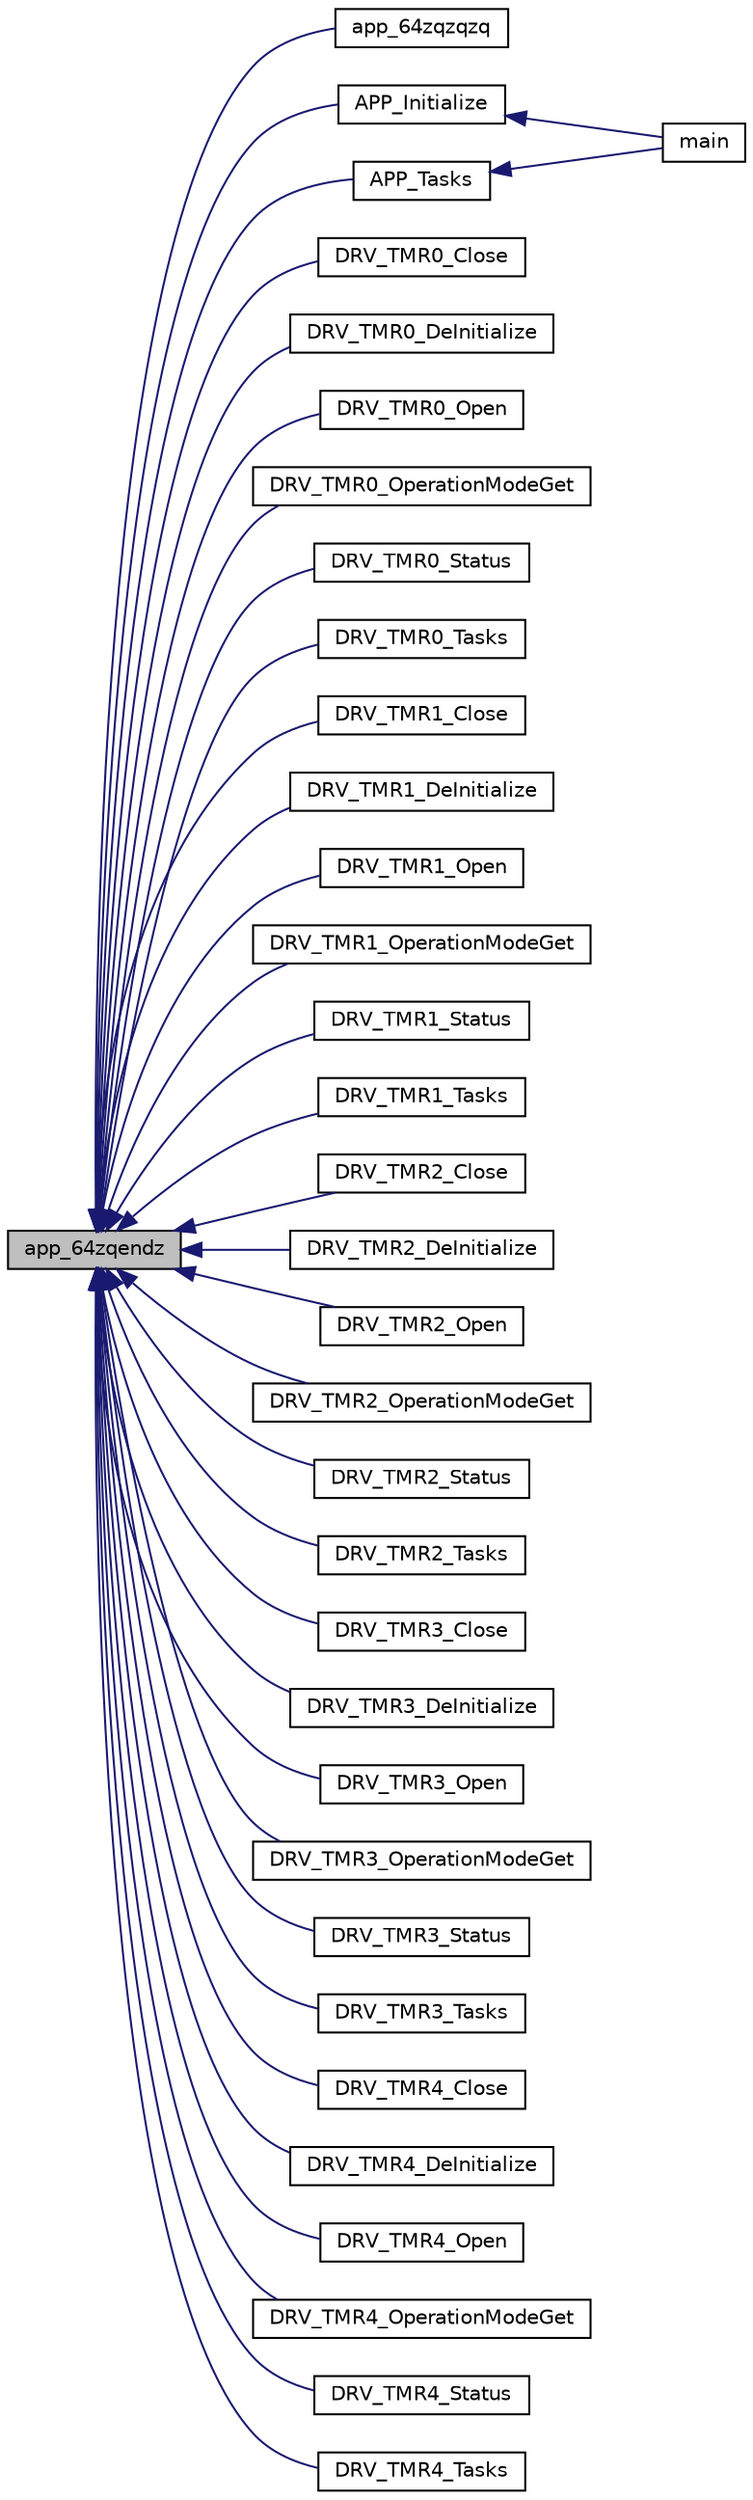 digraph "app_64zqendz"
{
  edge [fontname="Helvetica",fontsize="10",labelfontname="Helvetica",labelfontsize="10"];
  node [fontname="Helvetica",fontsize="10",shape=record];
  rankdir="LR";
  Node14 [label="app_64zqendz",height=0.2,width=0.4,color="black", fillcolor="grey75", style="filled", fontcolor="black"];
  Node14 -> Node15 [dir="back",color="midnightblue",fontsize="10",style="solid",fontname="Helvetica"];
  Node15 [label="app_64zqzqzq",height=0.2,width=0.4,color="black", fillcolor="white", style="filled",URL="$inszt__app_8c.html#a717d35d9fafa1d82be2146164b582f96"];
  Node14 -> Node16 [dir="back",color="midnightblue",fontsize="10",style="solid",fontname="Helvetica"];
  Node16 [label="APP_Initialize",height=0.2,width=0.4,color="black", fillcolor="white", style="filled",URL="$inszt__app_8c.html#a59b305aa4f4287d45cbe428f533f84b2"];
  Node16 -> Node17 [dir="back",color="midnightblue",fontsize="10",style="solid",fontname="Helvetica"];
  Node17 [label="main",height=0.2,width=0.4,color="black", fillcolor="white", style="filled",URL="$inszt__main_8c.html#a840291bc02cba5474a4cb46a9b9566fe"];
  Node14 -> Node18 [dir="back",color="midnightblue",fontsize="10",style="solid",fontname="Helvetica"];
  Node18 [label="APP_Tasks",height=0.2,width=0.4,color="black", fillcolor="white", style="filled",URL="$inszt__app_8c.html#a859aee46b660cfee47cfd45ce08f6862"];
  Node18 -> Node17 [dir="back",color="midnightblue",fontsize="10",style="solid",fontname="Helvetica"];
  Node14 -> Node19 [dir="back",color="midnightblue",fontsize="10",style="solid",fontname="Helvetica"];
  Node19 [label="DRV_TMR0_Close",height=0.2,width=0.4,color="black", fillcolor="white", style="filled",URL="$inszt__app_8c.html#a32eae35a1e64a44969e70c746ec9cdc2"];
  Node14 -> Node20 [dir="back",color="midnightblue",fontsize="10",style="solid",fontname="Helvetica"];
  Node20 [label="DRV_TMR0_DeInitialize",height=0.2,width=0.4,color="black", fillcolor="white", style="filled",URL="$inszt__app_8c.html#ac35e22ce2277246569aa15a0142f42de"];
  Node14 -> Node21 [dir="back",color="midnightblue",fontsize="10",style="solid",fontname="Helvetica"];
  Node21 [label="DRV_TMR0_Open",height=0.2,width=0.4,color="black", fillcolor="white", style="filled",URL="$inszt__app_8c.html#a6185be0b1acc5308100e9c168c6d9882"];
  Node14 -> Node22 [dir="back",color="midnightblue",fontsize="10",style="solid",fontname="Helvetica"];
  Node22 [label="DRV_TMR0_OperationModeGet",height=0.2,width=0.4,color="black", fillcolor="white", style="filled",URL="$inszt__app_8c.html#a75154e72363837310412c5f0f77ca99b"];
  Node14 -> Node23 [dir="back",color="midnightblue",fontsize="10",style="solid",fontname="Helvetica"];
  Node23 [label="DRV_TMR0_Status",height=0.2,width=0.4,color="black", fillcolor="white", style="filled",URL="$inszt__app_8c.html#aa0b45abb3787c0b80fba63077983fda6"];
  Node14 -> Node24 [dir="back",color="midnightblue",fontsize="10",style="solid",fontname="Helvetica"];
  Node24 [label="DRV_TMR0_Tasks",height=0.2,width=0.4,color="black", fillcolor="white", style="filled",URL="$inszt__app_8c.html#a074ed24077060483c762988f726d23e9"];
  Node14 -> Node25 [dir="back",color="midnightblue",fontsize="10",style="solid",fontname="Helvetica"];
  Node25 [label="DRV_TMR1_Close",height=0.2,width=0.4,color="black", fillcolor="white", style="filled",URL="$inszt__app_8c.html#a6a5cde4bb2a1f040394eff6085aa1d59"];
  Node14 -> Node26 [dir="back",color="midnightblue",fontsize="10",style="solid",fontname="Helvetica"];
  Node26 [label="DRV_TMR1_DeInitialize",height=0.2,width=0.4,color="black", fillcolor="white", style="filled",URL="$inszt__app_8c.html#abf7739f5097a1ceff5268ea070a35c9e"];
  Node14 -> Node27 [dir="back",color="midnightblue",fontsize="10",style="solid",fontname="Helvetica"];
  Node27 [label="DRV_TMR1_Open",height=0.2,width=0.4,color="black", fillcolor="white", style="filled",URL="$inszt__app_8c.html#ac23662f1a2e62aff3d8576b4fb403b5e"];
  Node14 -> Node28 [dir="back",color="midnightblue",fontsize="10",style="solid",fontname="Helvetica"];
  Node28 [label="DRV_TMR1_OperationModeGet",height=0.2,width=0.4,color="black", fillcolor="white", style="filled",URL="$inszt__app_8c.html#a2ddcb52c248a14db2f5d3cc2b8396b4d"];
  Node14 -> Node29 [dir="back",color="midnightblue",fontsize="10",style="solid",fontname="Helvetica"];
  Node29 [label="DRV_TMR1_Status",height=0.2,width=0.4,color="black", fillcolor="white", style="filled",URL="$inszt__app_8c.html#af0b509a65d0cc40830845f905e72f383"];
  Node14 -> Node30 [dir="back",color="midnightblue",fontsize="10",style="solid",fontname="Helvetica"];
  Node30 [label="DRV_TMR1_Tasks",height=0.2,width=0.4,color="black", fillcolor="white", style="filled",URL="$inszt__app_8c.html#a0c01e1083b80ad88b2bc0fae758b1f0e"];
  Node14 -> Node31 [dir="back",color="midnightblue",fontsize="10",style="solid",fontname="Helvetica"];
  Node31 [label="DRV_TMR2_Close",height=0.2,width=0.4,color="black", fillcolor="white", style="filled",URL="$inszt__app_8c.html#a5ad44e5f36f8a566c396331e7c08c15d"];
  Node14 -> Node32 [dir="back",color="midnightblue",fontsize="10",style="solid",fontname="Helvetica"];
  Node32 [label="DRV_TMR2_DeInitialize",height=0.2,width=0.4,color="black", fillcolor="white", style="filled",URL="$inszt__app_8c.html#a0aa800750e31f5d3aea0afcd7faa41fe"];
  Node14 -> Node33 [dir="back",color="midnightblue",fontsize="10",style="solid",fontname="Helvetica"];
  Node33 [label="DRV_TMR2_Open",height=0.2,width=0.4,color="black", fillcolor="white", style="filled",URL="$inszt__app_8c.html#ae3ec2e7d926f1dfcf4d5b4ec3f4452b1"];
  Node14 -> Node34 [dir="back",color="midnightblue",fontsize="10",style="solid",fontname="Helvetica"];
  Node34 [label="DRV_TMR2_OperationModeGet",height=0.2,width=0.4,color="black", fillcolor="white", style="filled",URL="$inszt__app_8c.html#aaec612bc5ca6823e226aa9e168f0f7e4"];
  Node14 -> Node35 [dir="back",color="midnightblue",fontsize="10",style="solid",fontname="Helvetica"];
  Node35 [label="DRV_TMR2_Status",height=0.2,width=0.4,color="black", fillcolor="white", style="filled",URL="$inszt__app_8c.html#ab66021f387d5cbb3e7ab20b7718aa773"];
  Node14 -> Node36 [dir="back",color="midnightblue",fontsize="10",style="solid",fontname="Helvetica"];
  Node36 [label="DRV_TMR2_Tasks",height=0.2,width=0.4,color="black", fillcolor="white", style="filled",URL="$inszt__app_8c.html#a4cae103296c260a0cacd0bfbb02abec6"];
  Node14 -> Node37 [dir="back",color="midnightblue",fontsize="10",style="solid",fontname="Helvetica"];
  Node37 [label="DRV_TMR3_Close",height=0.2,width=0.4,color="black", fillcolor="white", style="filled",URL="$inszt__app_8c.html#a5dd9fa4b5c96ae83f17ed22952b3526b"];
  Node14 -> Node38 [dir="back",color="midnightblue",fontsize="10",style="solid",fontname="Helvetica"];
  Node38 [label="DRV_TMR3_DeInitialize",height=0.2,width=0.4,color="black", fillcolor="white", style="filled",URL="$inszt__app_8c.html#a51119949a1b0dc2ade9d15cd3eef3cf9"];
  Node14 -> Node39 [dir="back",color="midnightblue",fontsize="10",style="solid",fontname="Helvetica"];
  Node39 [label="DRV_TMR3_Open",height=0.2,width=0.4,color="black", fillcolor="white", style="filled",URL="$inszt__app_8c.html#a14def85d2721c6fe7a0f52e5da985745"];
  Node14 -> Node40 [dir="back",color="midnightblue",fontsize="10",style="solid",fontname="Helvetica"];
  Node40 [label="DRV_TMR3_OperationModeGet",height=0.2,width=0.4,color="black", fillcolor="white", style="filled",URL="$inszt__app_8c.html#aba3d374b5742c8fed77fb9c5125906e8"];
  Node14 -> Node41 [dir="back",color="midnightblue",fontsize="10",style="solid",fontname="Helvetica"];
  Node41 [label="DRV_TMR3_Status",height=0.2,width=0.4,color="black", fillcolor="white", style="filled",URL="$inszt__app_8c.html#ab337820f2261ee63bfbdbe91f999de92"];
  Node14 -> Node42 [dir="back",color="midnightblue",fontsize="10",style="solid",fontname="Helvetica"];
  Node42 [label="DRV_TMR3_Tasks",height=0.2,width=0.4,color="black", fillcolor="white", style="filled",URL="$inszt__app_8c.html#ac4622292b2dab66f9b5ae9778db08478"];
  Node14 -> Node43 [dir="back",color="midnightblue",fontsize="10",style="solid",fontname="Helvetica"];
  Node43 [label="DRV_TMR4_Close",height=0.2,width=0.4,color="black", fillcolor="white", style="filled",URL="$inszt__app_8c.html#abca98245dd4f6348cc96c19911fa2f7f"];
  Node14 -> Node44 [dir="back",color="midnightblue",fontsize="10",style="solid",fontname="Helvetica"];
  Node44 [label="DRV_TMR4_DeInitialize",height=0.2,width=0.4,color="black", fillcolor="white", style="filled",URL="$inszt__app_8c.html#a24315793d9553d184024aea496534bc5"];
  Node14 -> Node45 [dir="back",color="midnightblue",fontsize="10",style="solid",fontname="Helvetica"];
  Node45 [label="DRV_TMR4_Open",height=0.2,width=0.4,color="black", fillcolor="white", style="filled",URL="$inszt__app_8c.html#a6e2c39c5a9d8b23859be0e673b43b1b9"];
  Node14 -> Node46 [dir="back",color="midnightblue",fontsize="10",style="solid",fontname="Helvetica"];
  Node46 [label="DRV_TMR4_OperationModeGet",height=0.2,width=0.4,color="black", fillcolor="white", style="filled",URL="$inszt__app_8c.html#ad47780c4b3a36ef4f64841b0106a751d"];
  Node14 -> Node47 [dir="back",color="midnightblue",fontsize="10",style="solid",fontname="Helvetica"];
  Node47 [label="DRV_TMR4_Status",height=0.2,width=0.4,color="black", fillcolor="white", style="filled",URL="$inszt__app_8c.html#aeb55a9257642cf221bcb641b25033668"];
  Node14 -> Node48 [dir="back",color="midnightblue",fontsize="10",style="solid",fontname="Helvetica"];
  Node48 [label="DRV_TMR4_Tasks",height=0.2,width=0.4,color="black", fillcolor="white", style="filled",URL="$inszt__app_8c.html#a97a4bb302673812056f8ad54ea70b59e"];
}

